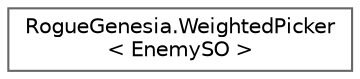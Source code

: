 digraph "Graphical Class Hierarchy"
{
 // LATEX_PDF_SIZE
  bgcolor="transparent";
  edge [fontname=Helvetica,fontsize=10,labelfontname=Helvetica,labelfontsize=10];
  node [fontname=Helvetica,fontsize=10,shape=box,height=0.2,width=0.4];
  rankdir="LR";
  Node0 [label="RogueGenesia.WeightedPicker\l\< EnemySO \>",height=0.2,width=0.4,color="grey40", fillcolor="white", style="filled",URL="$class_rogue_genesia_1_1_weighted_picker.html",tooltip=" "];
}
